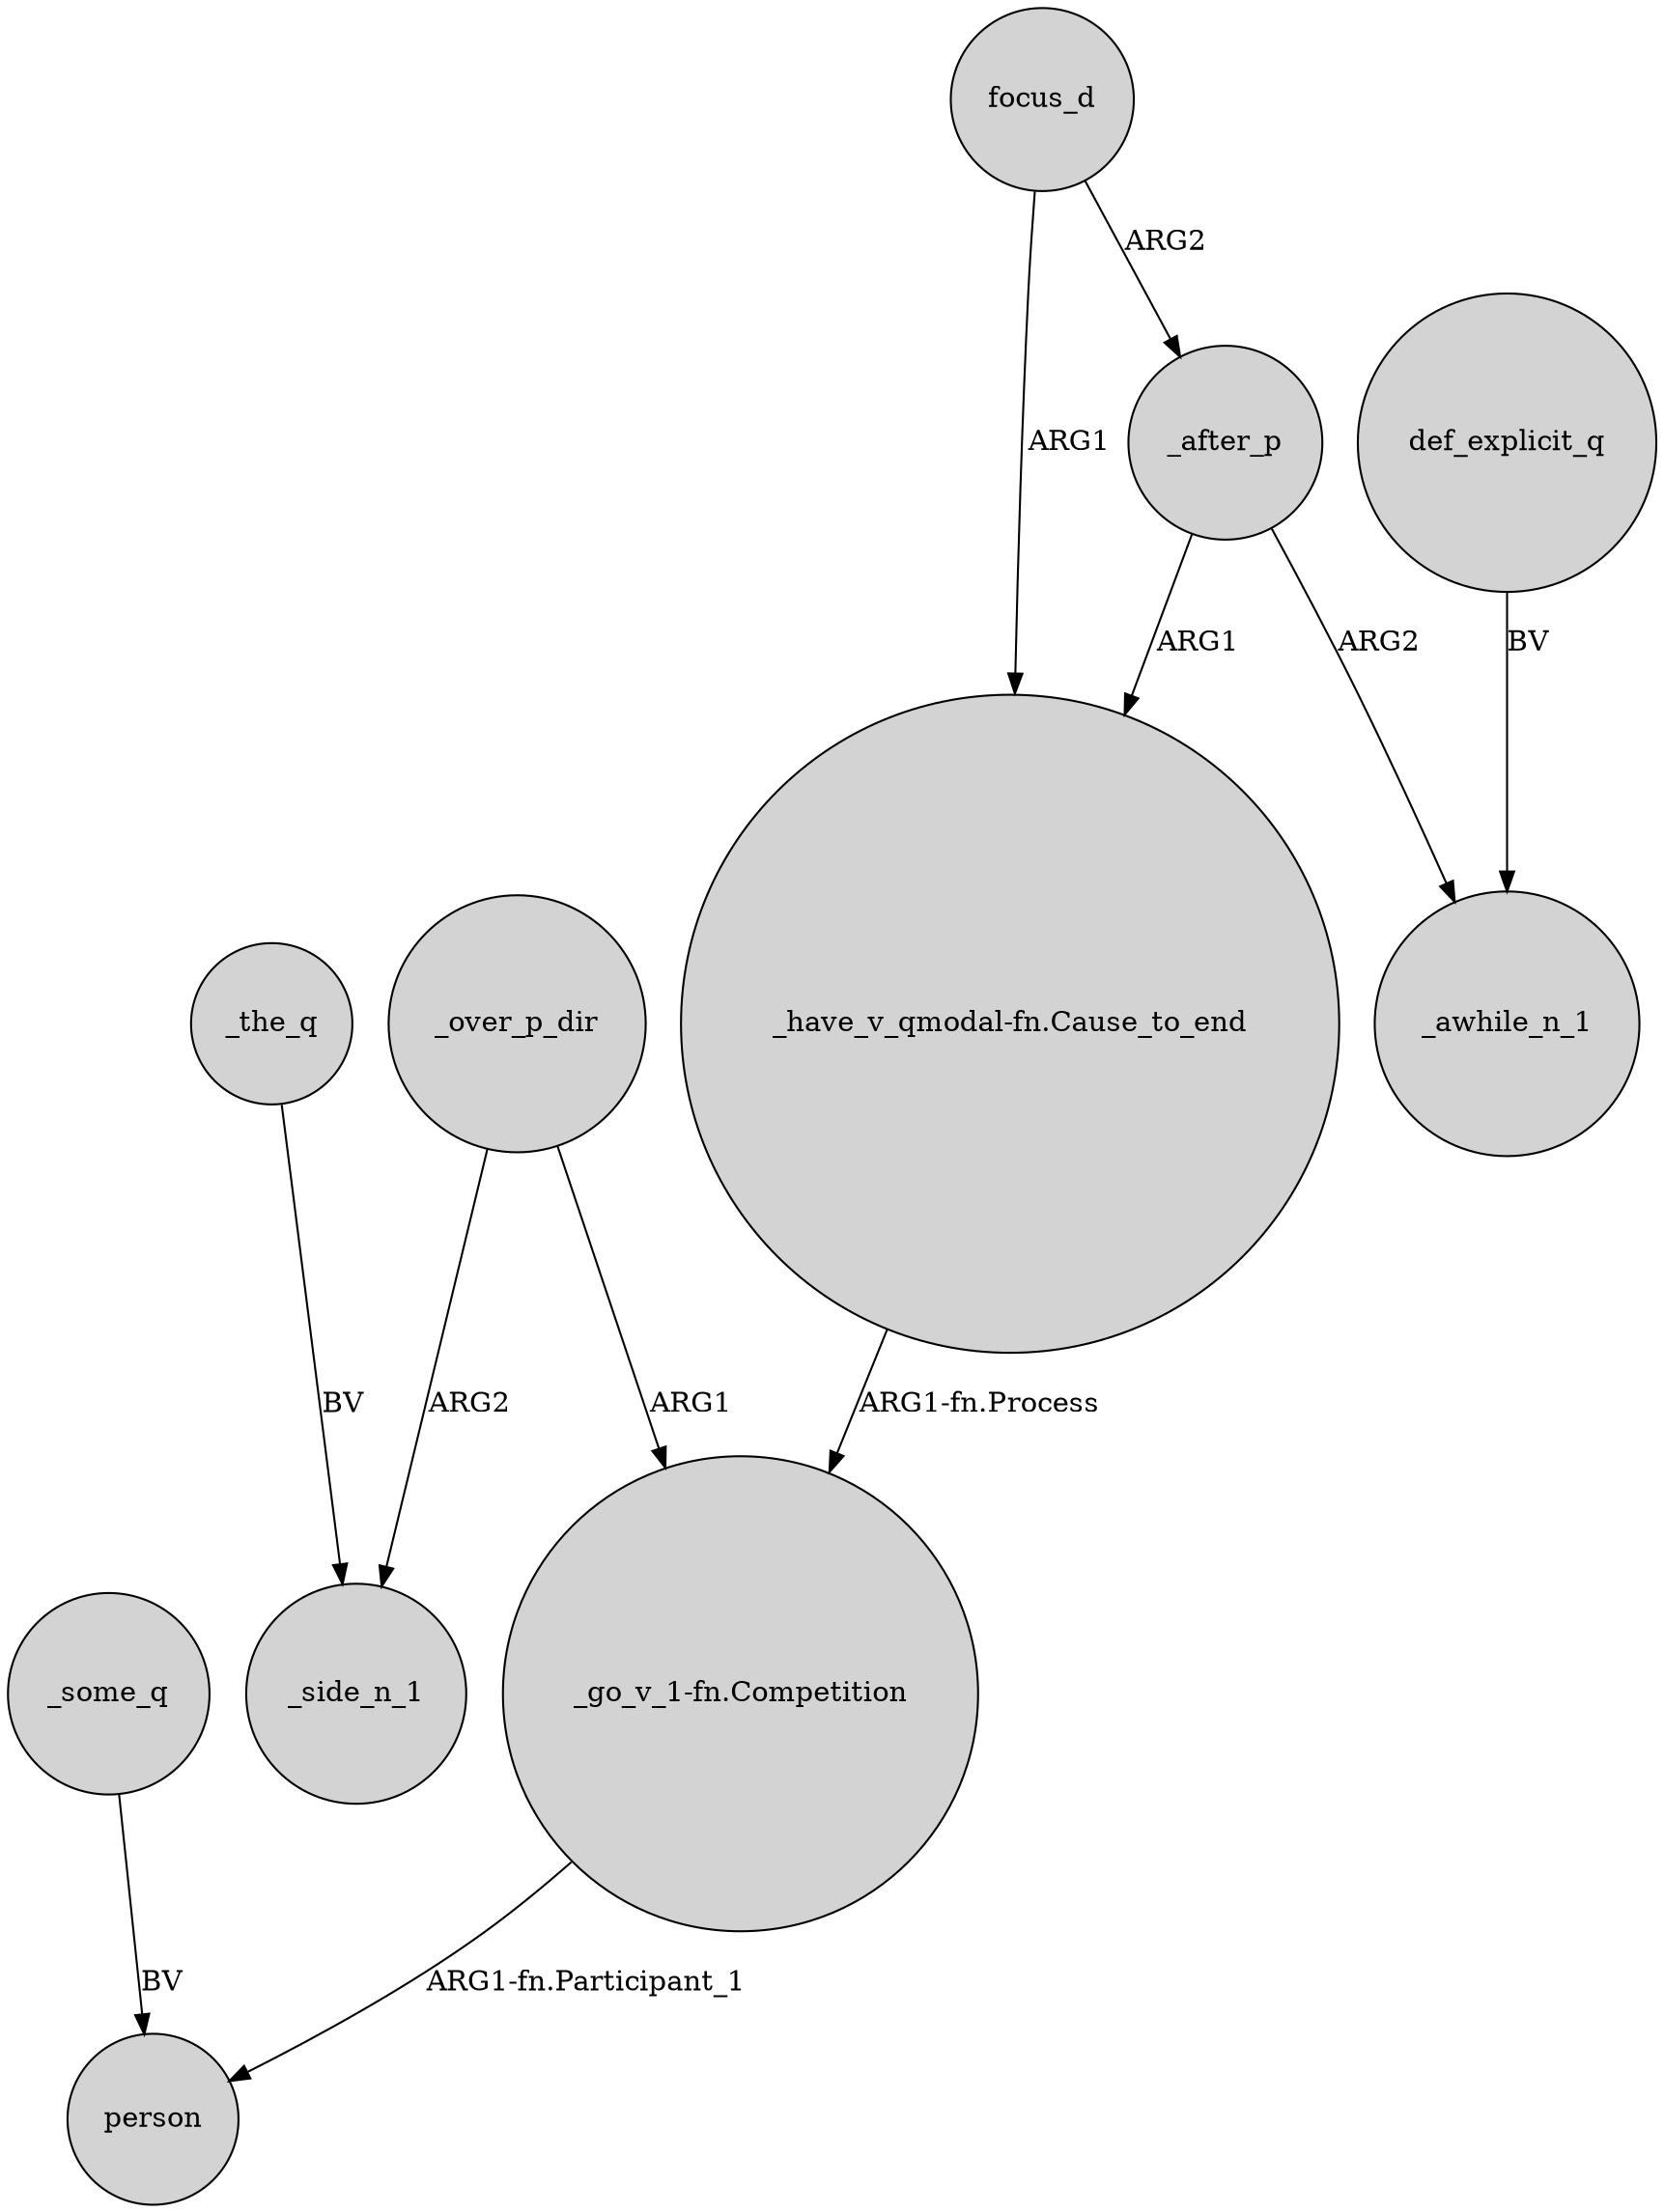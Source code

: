 digraph {
	node [shape=circle style=filled]
	_after_p -> "_have_v_qmodal-fn.Cause_to_end" [label=ARG1]
	"_have_v_qmodal-fn.Cause_to_end" -> "_go_v_1-fn.Competition" [label="ARG1-fn.Process"]
	_some_q -> person [label=BV]
	_over_p_dir -> "_go_v_1-fn.Competition" [label=ARG1]
	_after_p -> _awhile_n_1 [label=ARG2]
	_the_q -> _side_n_1 [label=BV]
	def_explicit_q -> _awhile_n_1 [label=BV]
	"_go_v_1-fn.Competition" -> person [label="ARG1-fn.Participant_1"]
	_over_p_dir -> _side_n_1 [label=ARG2]
	focus_d -> "_have_v_qmodal-fn.Cause_to_end" [label=ARG1]
	focus_d -> _after_p [label=ARG2]
}
